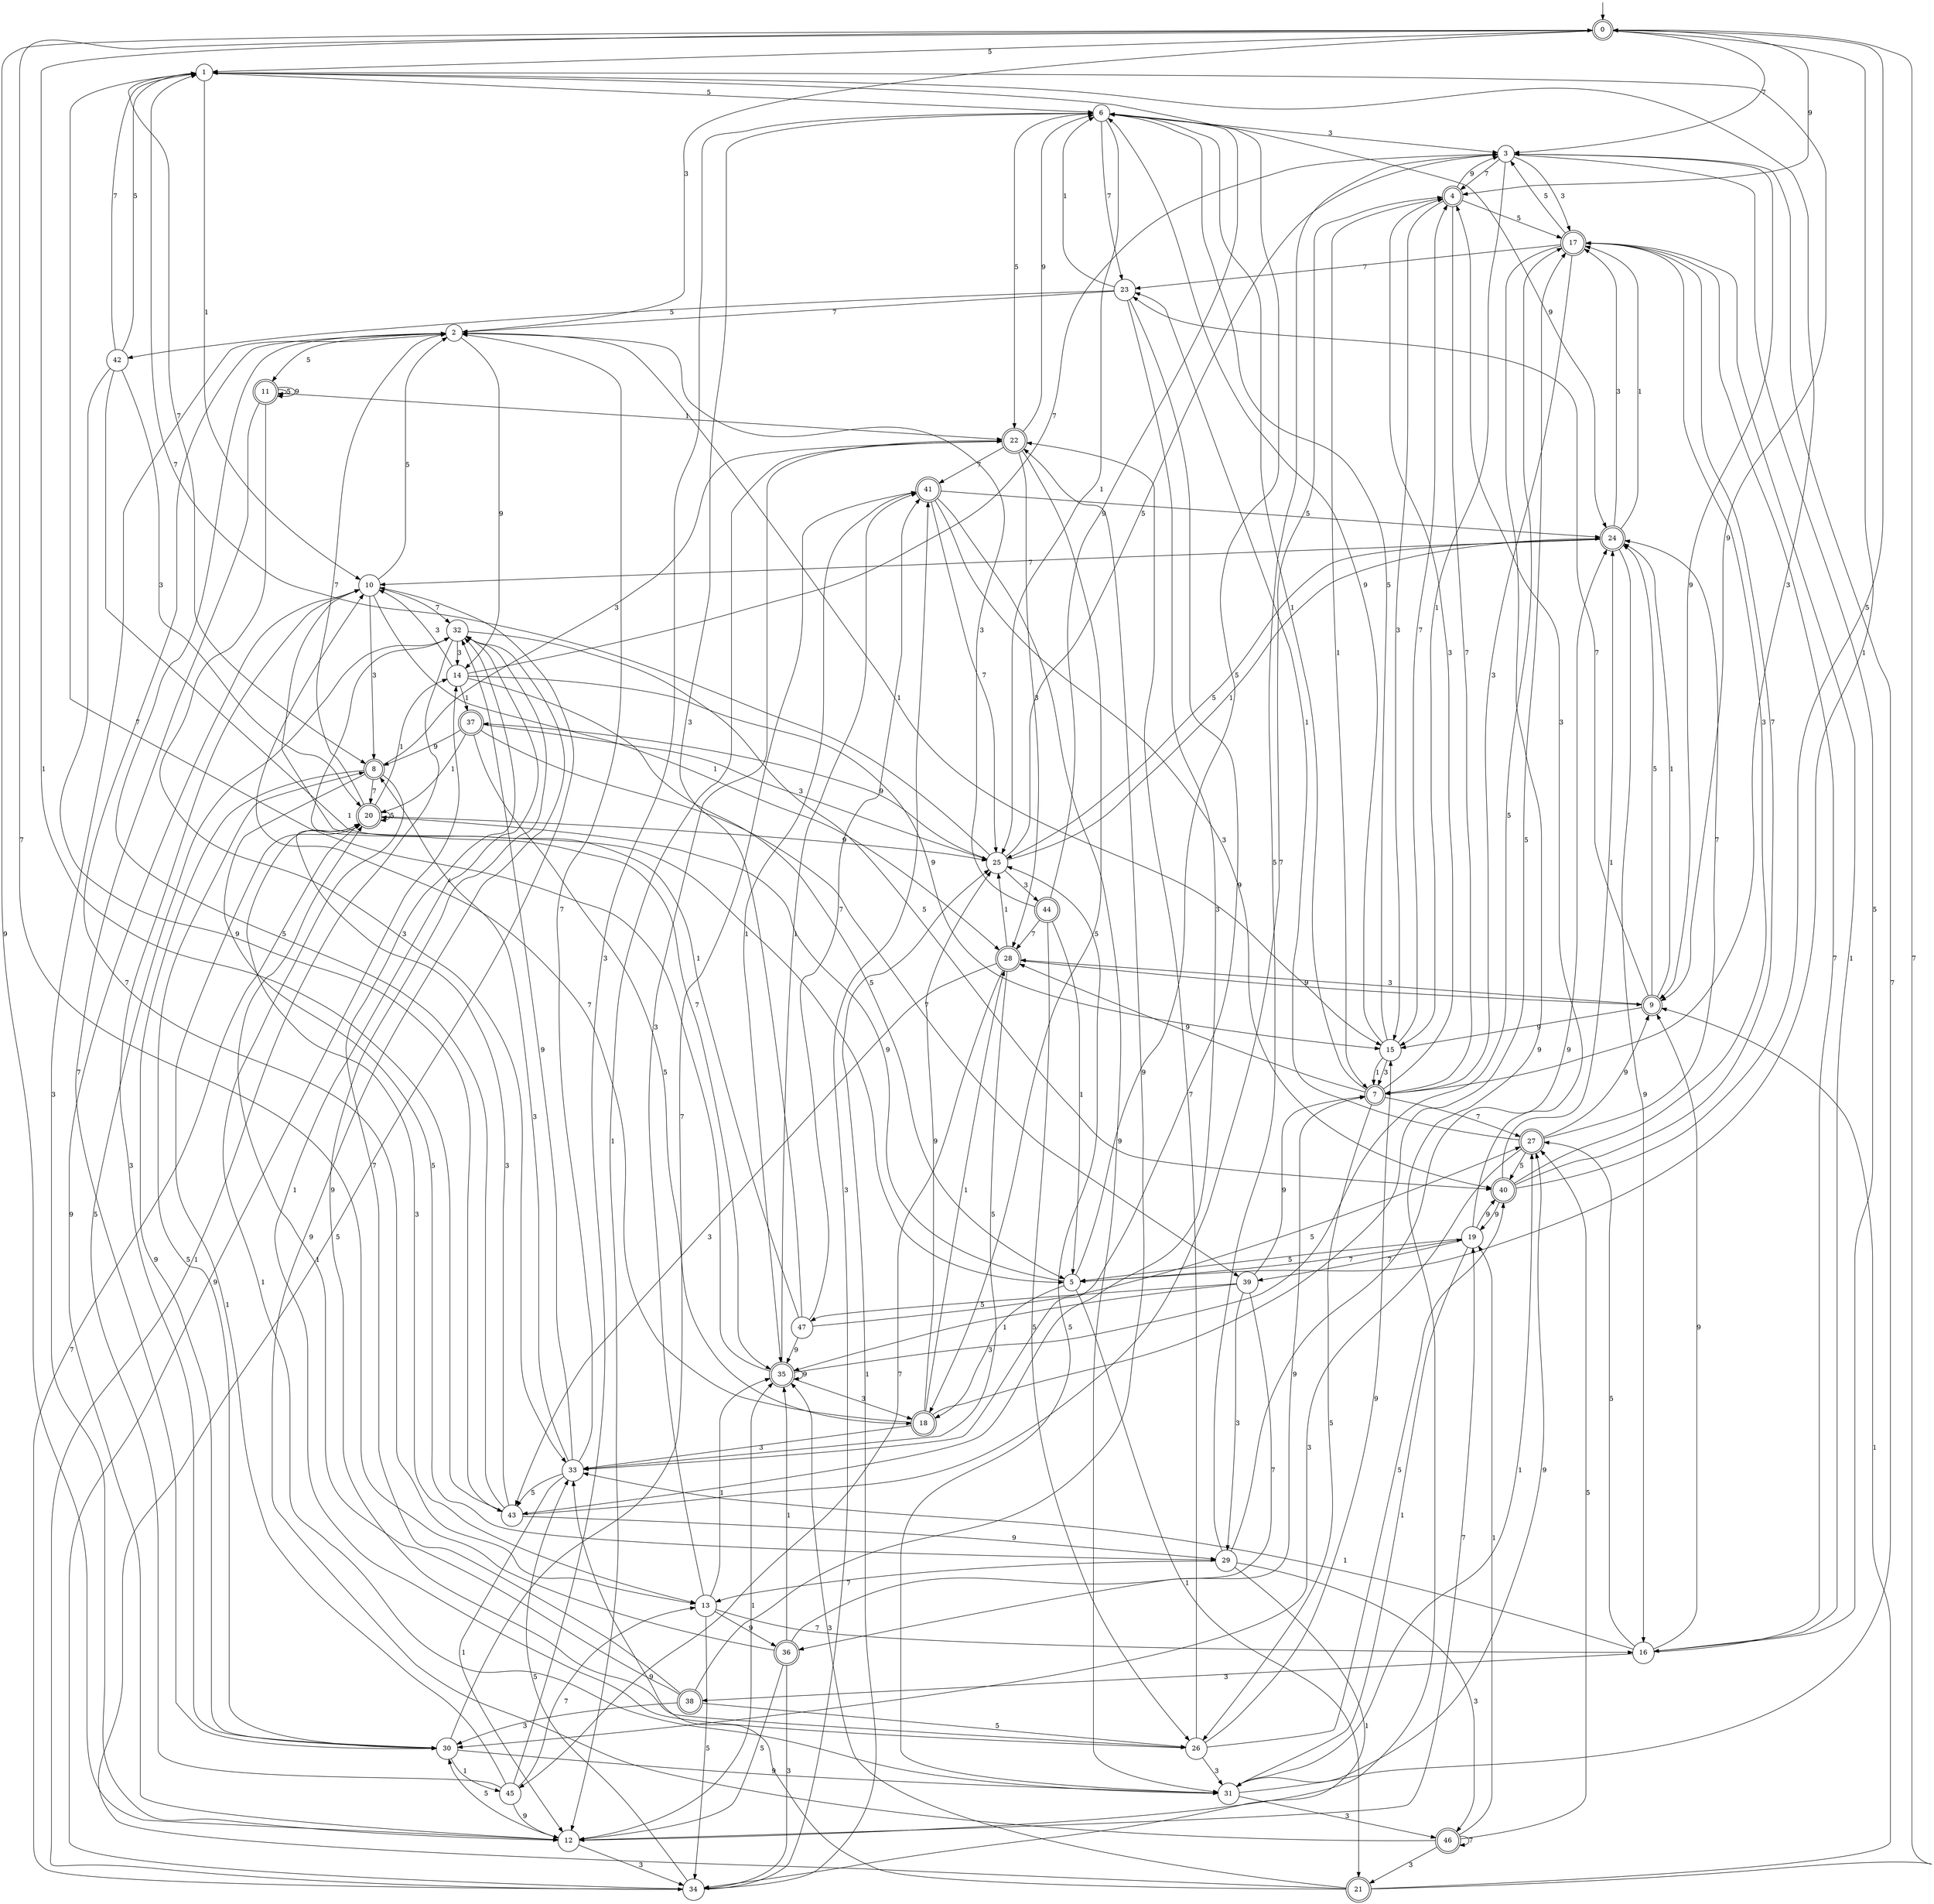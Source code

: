 digraph g {

	s0 [shape="doublecircle" label="0"];
	s1 [shape="circle" label="1"];
	s2 [shape="circle" label="2"];
	s3 [shape="circle" label="3"];
	s4 [shape="doublecircle" label="4"];
	s5 [shape="circle" label="5"];
	s6 [shape="circle" label="6"];
	s7 [shape="doublecircle" label="7"];
	s8 [shape="doublecircle" label="8"];
	s9 [shape="doublecircle" label="9"];
	s10 [shape="circle" label="10"];
	s11 [shape="doublecircle" label="11"];
	s12 [shape="circle" label="12"];
	s13 [shape="circle" label="13"];
	s14 [shape="circle" label="14"];
	s15 [shape="circle" label="15"];
	s16 [shape="circle" label="16"];
	s17 [shape="doublecircle" label="17"];
	s18 [shape="doublecircle" label="18"];
	s19 [shape="circle" label="19"];
	s20 [shape="doublecircle" label="20"];
	s21 [shape="doublecircle" label="21"];
	s22 [shape="doublecircle" label="22"];
	s23 [shape="circle" label="23"];
	s24 [shape="doublecircle" label="24"];
	s25 [shape="circle" label="25"];
	s26 [shape="circle" label="26"];
	s27 [shape="doublecircle" label="27"];
	s28 [shape="doublecircle" label="28"];
	s29 [shape="circle" label="29"];
	s30 [shape="circle" label="30"];
	s31 [shape="circle" label="31"];
	s32 [shape="circle" label="32"];
	s33 [shape="circle" label="33"];
	s34 [shape="circle" label="34"];
	s35 [shape="doublecircle" label="35"];
	s36 [shape="doublecircle" label="36"];
	s37 [shape="doublecircle" label="37"];
	s38 [shape="doublecircle" label="38"];
	s39 [shape="circle" label="39"];
	s40 [shape="doublecircle" label="40"];
	s41 [shape="doublecircle" label="41"];
	s42 [shape="circle" label="42"];
	s43 [shape="circle" label="43"];
	s44 [shape="doublecircle" label="44"];
	s45 [shape="circle" label="45"];
	s46 [shape="doublecircle" label="46"];
	s47 [shape="circle" label="47"];
	s0 -> s1 [label="5"];
	s0 -> s2 [label="3"];
	s0 -> s3 [label="7"];
	s0 -> s4 [label="9"];
	s0 -> s5 [label="1"];
	s1 -> s6 [label="5"];
	s1 -> s7 [label="3"];
	s1 -> s8 [label="7"];
	s1 -> s9 [label="9"];
	s1 -> s10 [label="1"];
	s2 -> s11 [label="5"];
	s2 -> s12 [label="3"];
	s2 -> s13 [label="7"];
	s2 -> s14 [label="9"];
	s2 -> s15 [label="1"];
	s3 -> s16 [label="5"];
	s3 -> s17 [label="3"];
	s3 -> s4 [label="7"];
	s3 -> s9 [label="9"];
	s3 -> s15 [label="1"];
	s4 -> s17 [label="5"];
	s4 -> s15 [label="3"];
	s4 -> s7 [label="7"];
	s4 -> s3 [label="9"];
	s4 -> s7 [label="1"];
	s5 -> s1 [label="5"];
	s5 -> s18 [label="3"];
	s5 -> s19 [label="7"];
	s5 -> s20 [label="9"];
	s5 -> s21 [label="1"];
	s6 -> s22 [label="5"];
	s6 -> s3 [label="3"];
	s6 -> s23 [label="7"];
	s6 -> s24 [label="9"];
	s6 -> s25 [label="1"];
	s7 -> s26 [label="5"];
	s7 -> s4 [label="3"];
	s7 -> s27 [label="7"];
	s7 -> s28 [label="9"];
	s7 -> s6 [label="1"];
	s8 -> s29 [label="5"];
	s8 -> s22 [label="3"];
	s8 -> s20 [label="7"];
	s8 -> s30 [label="9"];
	s8 -> s31 [label="1"];
	s9 -> s24 [label="5"];
	s9 -> s28 [label="3"];
	s9 -> s23 [label="7"];
	s9 -> s15 [label="9"];
	s9 -> s24 [label="1"];
	s10 -> s2 [label="5"];
	s10 -> s8 [label="3"];
	s10 -> s32 [label="7"];
	s10 -> s12 [label="9"];
	s10 -> s28 [label="1"];
	s11 -> s11 [label="5"];
	s11 -> s33 [label="3"];
	s11 -> s30 [label="7"];
	s11 -> s11 [label="9"];
	s11 -> s22 [label="1"];
	s12 -> s30 [label="5"];
	s12 -> s34 [label="3"];
	s12 -> s19 [label="7"];
	s12 -> s0 [label="9"];
	s12 -> s35 [label="1"];
	s13 -> s34 [label="5"];
	s13 -> s22 [label="3"];
	s13 -> s16 [label="7"];
	s13 -> s36 [label="9"];
	s13 -> s35 [label="1"];
	s14 -> s5 [label="5"];
	s14 -> s10 [label="3"];
	s14 -> s3 [label="7"];
	s14 -> s15 [label="9"];
	s14 -> s37 [label="1"];
	s15 -> s6 [label="5"];
	s15 -> s7 [label="3"];
	s15 -> s4 [label="7"];
	s15 -> s6 [label="9"];
	s15 -> s7 [label="1"];
	s16 -> s27 [label="5"];
	s16 -> s38 [label="3"];
	s16 -> s17 [label="7"];
	s16 -> s9 [label="9"];
	s16 -> s33 [label="1"];
	s17 -> s3 [label="5"];
	s17 -> s7 [label="3"];
	s17 -> s23 [label="7"];
	s17 -> s12 [label="9"];
	s17 -> s16 [label="1"];
	s18 -> s17 [label="5"];
	s18 -> s33 [label="3"];
	s18 -> s10 [label="7"];
	s18 -> s25 [label="9"];
	s18 -> s28 [label="1"];
	s19 -> s5 [label="5"];
	s19 -> s4 [label="3"];
	s19 -> s39 [label="7"];
	s19 -> s40 [label="9"];
	s19 -> s31 [label="1"];
	s20 -> s20 [label="5"];
	s20 -> s13 [label="3"];
	s20 -> s2 [label="7"];
	s20 -> s25 [label="9"];
	s20 -> s14 [label="1"];
	s21 -> s10 [label="5"];
	s21 -> s35 [label="3"];
	s21 -> s0 [label="7"];
	s21 -> s33 [label="9"];
	s21 -> s9 [label="1"];
	s22 -> s18 [label="5"];
	s22 -> s28 [label="3"];
	s22 -> s41 [label="7"];
	s22 -> s6 [label="9"];
	s22 -> s12 [label="1"];
	s23 -> s42 [label="5"];
	s23 -> s43 [label="3"];
	s23 -> s2 [label="7"];
	s23 -> s33 [label="9"];
	s23 -> s6 [label="1"];
	s24 -> s25 [label="5"];
	s24 -> s17 [label="3"];
	s24 -> s10 [label="7"];
	s24 -> s16 [label="9"];
	s24 -> s17 [label="1"];
	s25 -> s3 [label="5"];
	s25 -> s44 [label="3"];
	s25 -> s1 [label="7"];
	s25 -> s37 [label="9"];
	s25 -> s24 [label="1"];
	s26 -> s40 [label="5"];
	s26 -> s31 [label="3"];
	s26 -> s22 [label="7"];
	s26 -> s15 [label="9"];
	s26 -> s32 [label="1"];
	s27 -> s40 [label="5"];
	s27 -> s30 [label="3"];
	s27 -> s24 [label="7"];
	s27 -> s9 [label="9"];
	s27 -> s23 [label="1"];
	s28 -> s33 [label="5"];
	s28 -> s43 [label="3"];
	s28 -> s45 [label="7"];
	s28 -> s9 [label="9"];
	s28 -> s25 [label="1"];
	s29 -> s3 [label="5"];
	s29 -> s46 [label="3"];
	s29 -> s13 [label="7"];
	s29 -> s24 [label="9"];
	s29 -> s34 [label="1"];
	s30 -> s8 [label="5"];
	s30 -> s10 [label="3"];
	s30 -> s41 [label="7"];
	s30 -> s31 [label="9"];
	s30 -> s45 [label="1"];
	s31 -> s25 [label="5"];
	s31 -> s46 [label="3"];
	s31 -> s3 [label="7"];
	s31 -> s27 [label="9"];
	s31 -> s27 [label="1"];
	s32 -> s40 [label="5"];
	s32 -> s14 [label="3"];
	s32 -> s35 [label="7"];
	s32 -> s26 [label="9"];
	s32 -> s34 [label="1"];
	s33 -> s43 [label="5"];
	s33 -> s8 [label="3"];
	s33 -> s2 [label="7"];
	s33 -> s32 [label="9"];
	s33 -> s12 [label="1"];
	s34 -> s33 [label="5"];
	s34 -> s41 [label="3"];
	s34 -> s20 [label="7"];
	s34 -> s14 [label="9"];
	s34 -> s25 [label="1"];
	s35 -> s17 [label="5"];
	s35 -> s18 [label="3"];
	s35 -> s1 [label="7"];
	s35 -> s35 [label="9"];
	s35 -> s41 [label="1"];
	s36 -> s12 [label="5"];
	s36 -> s34 [label="3"];
	s36 -> s0 [label="7"];
	s36 -> s7 [label="9"];
	s36 -> s35 [label="1"];
	s37 -> s18 [label="5"];
	s37 -> s25 [label="3"];
	s37 -> s39 [label="7"];
	s37 -> s8 [label="9"];
	s37 -> s20 [label="1"];
	s38 -> s26 [label="5"];
	s38 -> s30 [label="3"];
	s38 -> s32 [label="7"];
	s38 -> s22 [label="9"];
	s38 -> s20 [label="1"];
	s39 -> s47 [label="5"];
	s39 -> s29 [label="3"];
	s39 -> s36 [label="7"];
	s39 -> s7 [label="9"];
	s39 -> s35 [label="1"];
	s40 -> s0 [label="5"];
	s40 -> s17 [label="3"];
	s40 -> s17 [label="7"];
	s40 -> s19 [label="9"];
	s40 -> s24 [label="1"];
	s41 -> s24 [label="5"];
	s41 -> s40 [label="3"];
	s41 -> s25 [label="7"];
	s41 -> s31 [label="9"];
	s41 -> s35 [label="1"];
	s42 -> s1 [label="5"];
	s42 -> s20 [label="3"];
	s42 -> s1 [label="7"];
	s42 -> s43 [label="9"];
	s42 -> s5 [label="1"];
	s43 -> s2 [label="5"];
	s43 -> s20 [label="3"];
	s43 -> s4 [label="7"];
	s43 -> s29 [label="9"];
	s43 -> s0 [label="1"];
	s44 -> s26 [label="5"];
	s44 -> s2 [label="3"];
	s44 -> s28 [label="7"];
	s44 -> s6 [label="9"];
	s44 -> s5 [label="1"];
	s45 -> s32 [label="5"];
	s45 -> s6 [label="3"];
	s45 -> s13 [label="7"];
	s45 -> s12 [label="9"];
	s45 -> s20 [label="1"];
	s46 -> s27 [label="5"];
	s46 -> s21 [label="3"];
	s46 -> s46 [label="7"];
	s46 -> s32 [label="9"];
	s46 -> s19 [label="1"];
	s47 -> s27 [label="5"];
	s47 -> s6 [label="3"];
	s47 -> s41 [label="7"];
	s47 -> s35 [label="9"];
	s47 -> s10 [label="1"];

__start0 [label="" shape="none" width="0" height="0"];
__start0 -> s0;

}
